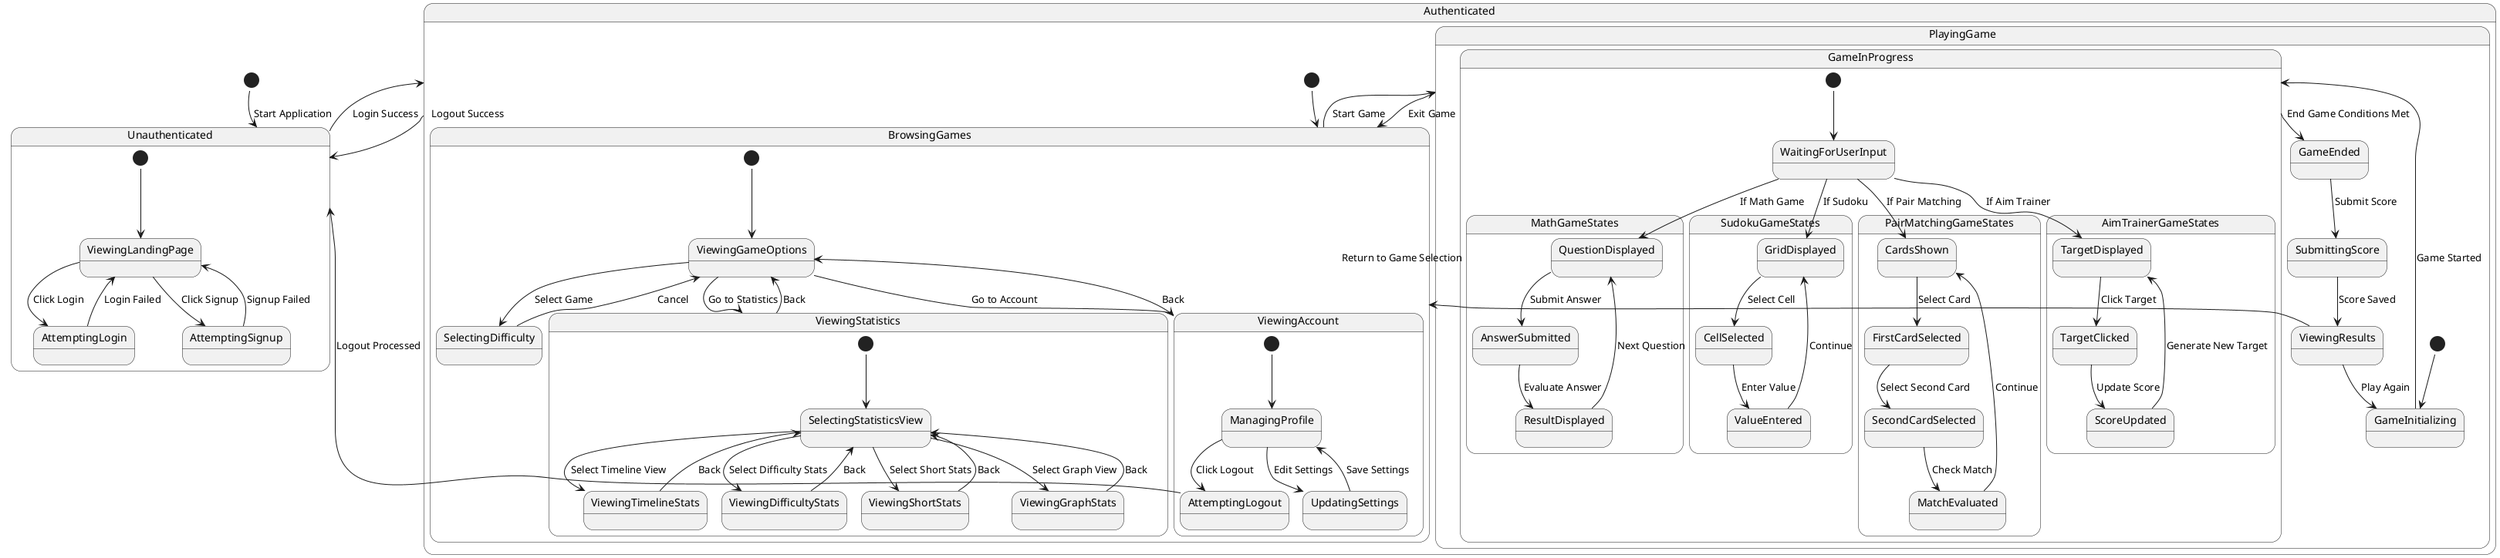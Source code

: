 @startuml State Diagram
!pragma layout smetana

' Main application states
[*] --> Unauthenticated : Start Application

state Unauthenticated {
  [*] --> ViewingLandingPage
  ViewingLandingPage --> AttemptingLogin : Click Login
  ViewingLandingPage --> AttemptingSignup : Click Signup
  AttemptingLogin --> ViewingLandingPage : Login Failed
  AttemptingSignup --> ViewingLandingPage : Signup Failed
}

Unauthenticated --> Authenticated : Login Success

state Authenticated {
  [*] --> BrowsingGames
  
  ' Game selection & navigation state
  state BrowsingGames {
    [*] --> ViewingGameOptions
    ViewingGameOptions --> SelectingDifficulty : Select Game
    SelectingDifficulty --> ViewingGameOptions : Cancel
    ViewingGameOptions --> ViewingStatistics : Go to Statistics
    ViewingGameOptions --> ViewingAccount : Go to Account
    ViewingStatistics --> ViewingGameOptions : Back
    ViewingAccount --> ViewingGameOptions : Back
  }
  
  ' Game playing state
  state PlayingGame {
    [*] --> GameInitializing
    GameInitializing --> GameInProgress : Game Started
    
    state GameInProgress {
      [*] --> WaitingForUserInput
      
      state MathGameStates {
        QuestionDisplayed --> AnswerSubmitted : Submit Answer
        AnswerSubmitted --> ResultDisplayed : Evaluate Answer
        ResultDisplayed --> QuestionDisplayed : Next Question
      }
      
      state SudokuGameStates {
        GridDisplayed --> CellSelected : Select Cell
        CellSelected --> ValueEntered : Enter Value
        ValueEntered --> GridDisplayed : Continue
      }
      
      state PairMatchingGameStates {
        CardsShown --> FirstCardSelected : Select Card
        FirstCardSelected --> SecondCardSelected : Select Second Card
        SecondCardSelected --> MatchEvaluated : Check Match
        MatchEvaluated --> CardsShown : Continue
      }
      
      state AimTrainerGameStates {
        TargetDisplayed --> TargetClicked : Click Target
        TargetClicked --> ScoreUpdated : Update Score
        ScoreUpdated --> TargetDisplayed : Generate New Target
      }
      
      ' Connect the specific game states to the general state
      WaitingForUserInput --> QuestionDisplayed : If Math Game
      WaitingForUserInput --> GridDisplayed : If Sudoku
      WaitingForUserInput --> CardsShown : If Pair Matching
      WaitingForUserInput --> TargetDisplayed : If Aim Trainer
    }
    
    GameInProgress --> GameEnded : End Game Conditions Met
    GameEnded --> SubmittingScore : Submit Score
    SubmittingScore --> ViewingResults : Score Saved
    ViewingResults --> GameInitializing : Play Again
  }
  
  ' Statistics viewing state
  state ViewingStatistics {
    [*] --> SelectingStatisticsView
    SelectingStatisticsView --> ViewingShortStats : Select Short Stats
    SelectingStatisticsView --> ViewingGraphStats : Select Graph View
    SelectingStatisticsView --> ViewingTimelineStats : Select Timeline View
    SelectingStatisticsView --> ViewingDifficultyStats : Select Difficulty Stats
    
    ViewingShortStats --> SelectingStatisticsView : Back
    ViewingGraphStats --> SelectingStatisticsView : Back
    ViewingTimelineStats --> SelectingStatisticsView : Back
    ViewingDifficultyStats --> SelectingStatisticsView : Back
  }
  
  ' Account management state
  state ViewingAccount {
    [*] --> ManagingProfile
    ManagingProfile --> UpdatingSettings : Edit Settings
    ManagingProfile --> AttemptingLogout : Click Logout
    UpdatingSettings --> ManagingProfile : Save Settings
  }
  
  ' State transitions between major states
  BrowsingGames --> PlayingGame : Start Game
  PlayingGame --> BrowsingGames : Exit Game
  ViewingResults --> BrowsingGames : Return to Game Selection
}

' Logout transition
Authenticated --> Unauthenticated : Logout Success
AttemptingLogout --> Unauthenticated : Logout Processed

@enduml